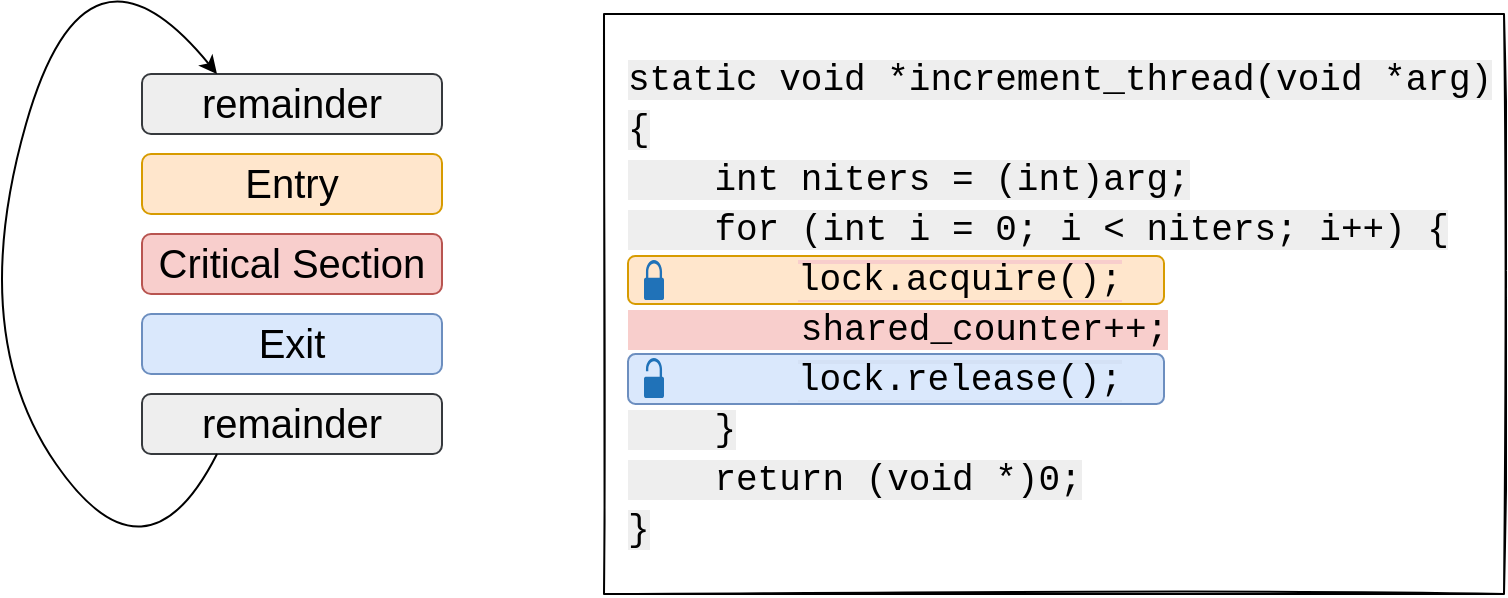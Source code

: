 <mxfile version="20.8.10" type="device"><diagram name="Page-1" id="XpLM6pjBuMtisUMq27H8"><mxGraphModel dx="184" dy="764" grid="1" gridSize="10" guides="1" tooltips="1" connect="1" arrows="1" fold="1" page="1" pageScale="1" pageWidth="850" pageHeight="1100" math="0" shadow="0"><root><mxCell id="0"/><mxCell id="1" parent="0"/><mxCell id="hwe7m3mOMqC-MSi24PNh-2" value="&lt;font style=&quot;font-size: 20px;&quot;&gt;remainder&lt;/font&gt;" style="rounded=1;whiteSpace=wrap;html=1;fillColor=#eeeeee;strokeColor=#36393d;fontSize=18;" parent="1" vertex="1"><mxGeometry x="969" y="110" width="150" height="30" as="geometry"/></mxCell><mxCell id="hwe7m3mOMqC-MSi24PNh-3" value="&lt;font style=&quot;font-size: 20px;&quot;&gt;Entry&lt;/font&gt;" style="rounded=1;whiteSpace=wrap;html=1;fillColor=#ffe6cc;strokeColor=#d79b00;fontSize=18;glass=0;" parent="1" vertex="1"><mxGeometry x="969" y="150" width="150" height="30" as="geometry"/></mxCell><mxCell id="hwe7m3mOMqC-MSi24PNh-5" value="&lt;font style=&quot;font-size: 20px;&quot;&gt;Critical Section&lt;/font&gt;" style="rounded=1;whiteSpace=wrap;html=1;fillColor=#f8cecc;strokeColor=#b85450;fontSize=18;glass=0;" parent="1" vertex="1"><mxGeometry x="969" y="190" width="150" height="30" as="geometry"/></mxCell><mxCell id="hwe7m3mOMqC-MSi24PNh-6" value="&lt;font style=&quot;font-size: 20px;&quot;&gt;Exit&lt;/font&gt;" style="rounded=1;whiteSpace=wrap;html=1;fillColor=#dae8fc;strokeColor=#6c8ebf;fontSize=18;glass=0;" parent="1" vertex="1"><mxGeometry x="969" y="230" width="150" height="30" as="geometry"/></mxCell><mxCell id="hwe7m3mOMqC-MSi24PNh-7" value="&lt;font style=&quot;font-size: 20px;&quot;&gt;remainder&lt;/font&gt;" style="rounded=1;whiteSpace=wrap;html=1;fillColor=#eeeeee;strokeColor=#36393d;fontSize=18;" parent="1" vertex="1"><mxGeometry x="969" y="270" width="150" height="30" as="geometry"/></mxCell><mxCell id="hwe7m3mOMqC-MSi24PNh-8" value="" style="curved=1;endArrow=classic;html=1;rounded=0;fontSize=20;exitX=0.25;exitY=1;exitDx=0;exitDy=0;entryX=0.25;entryY=0;entryDx=0;entryDy=0;" parent="1" source="hwe7m3mOMqC-MSi24PNh-7" target="hwe7m3mOMqC-MSi24PNh-2" edge="1"><mxGeometry width="50" height="50" relative="1" as="geometry"><mxPoint x="1241" y="400" as="sourcePoint"/><mxPoint x="1291" y="350" as="targetPoint"/><Array as="points"><mxPoint x="971" y="370"/><mxPoint x="881" y="240"/><mxPoint x="941" y="30"/></Array></mxGeometry></mxCell><mxCell id="hwe7m3mOMqC-MSi24PNh-11" value="&lt;p style=&quot;line-height: 150%;&quot;&gt;&lt;font style=&quot;font-size: 18px;&quot;&gt;&lt;span style=&quot;background-color: rgb(238, 238, 238);&quot;&gt;&lt;span style=&quot;color: rgb(0, 0, 0); font-family: &amp;quot;Courier New&amp;quot;; font-style: normal; font-variant-ligatures: normal; font-variant-caps: normal; font-weight: 400; letter-spacing: normal; orphans: 2; text-indent: 0px; text-transform: none; widows: 2; word-spacing: 0px; -webkit-text-stroke-width: 0px; text-decoration-thickness: initial; text-decoration-style: initial; text-decoration-color: initial; float: none; display: inline !important;&quot;&gt;static void *increment_thread(void *arg)&lt;/span&gt;&lt;br style=&quot;border-color: var(--border-color); color: rgb(0, 0, 0); font-family: &amp;quot;Courier New&amp;quot;; font-style: normal; font-variant-ligatures: normal; font-variant-caps: normal; font-weight: 400; letter-spacing: normal; orphans: 2; text-indent: 0px; text-transform: none; widows: 2; word-spacing: 0px; -webkit-text-stroke-width: 0px; text-decoration-thickness: initial; text-decoration-style: initial; text-decoration-color: initial;&quot;&gt;&lt;span style=&quot;color: rgb(0, 0, 0); font-family: &amp;quot;Courier New&amp;quot;; font-style: normal; font-variant-ligatures: normal; font-variant-caps: normal; font-weight: 400; letter-spacing: normal; orphans: 2; text-indent: 0px; text-transform: none; widows: 2; word-spacing: 0px; -webkit-text-stroke-width: 0px; text-decoration-thickness: initial; text-decoration-style: initial; text-decoration-color: initial; float: none; display: inline !important;&quot;&gt;{&lt;/span&gt;&lt;br style=&quot;border-color: var(--border-color); color: rgb(0, 0, 0); font-family: &amp;quot;Courier New&amp;quot;; font-style: normal; font-variant-ligatures: normal; font-variant-caps: normal; font-weight: 400; letter-spacing: normal; orphans: 2; text-indent: 0px; text-transform: none; widows: 2; word-spacing: 0px; -webkit-text-stroke-width: 0px; text-decoration-thickness: initial; text-decoration-style: initial; text-decoration-color: initial;&quot;&gt;&lt;span style=&quot;color: rgb(0, 0, 0); font-family: &amp;quot;Courier New&amp;quot;; font-style: normal; font-variant-ligatures: normal; font-variant-caps: normal; font-weight: 400; letter-spacing: normal; orphans: 2; text-indent: 0px; text-transform: none; widows: 2; word-spacing: 0px; -webkit-text-stroke-width: 0px; text-decoration-thickness: initial; text-decoration-style: initial; text-decoration-color: initial; float: none; display: inline !important;&quot;&gt;&amp;nbsp; &amp;nbsp; int niters = (int)arg;&lt;/span&gt;&lt;br style=&quot;border-color: var(--border-color); color: rgb(0, 0, 0); font-family: &amp;quot;Courier New&amp;quot;; font-style: normal; font-variant-ligatures: normal; font-variant-caps: normal; font-weight: 400; letter-spacing: normal; orphans: 2; text-indent: 0px; text-transform: none; widows: 2; word-spacing: 0px; -webkit-text-stroke-width: 0px; text-decoration-thickness: initial; text-decoration-style: initial; text-decoration-color: initial;&quot;&gt;&lt;span style=&quot;color: rgb(0, 0, 0); font-family: &amp;quot;Courier New&amp;quot;; font-style: normal; font-variant-ligatures: normal; font-variant-caps: normal; font-weight: 400; letter-spacing: normal; orphans: 2; text-indent: 0px; text-transform: none; widows: 2; word-spacing: 0px; -webkit-text-stroke-width: 0px; text-decoration-thickness: initial; text-decoration-style: initial; text-decoration-color: initial; float: none; display: inline !important;&quot;&gt;&amp;nbsp; &amp;nbsp; for (int i = 0; i &amp;lt; niters; i++) {&lt;/span&gt;&lt;/span&gt;&lt;br style=&quot;border-color: var(--border-color); color: rgb(0, 0, 0); font-family: &amp;quot;Courier New&amp;quot;; font-style: normal; font-variant-ligatures: normal; font-variant-caps: normal; font-weight: 400; letter-spacing: normal; orphans: 2; text-indent: 0px; text-transform: none; widows: 2; word-spacing: 0px; -webkit-text-stroke-width: 0px; text-decoration-thickness: initial; text-decoration-style: initial; text-decoration-color: initial;&quot;&gt;&lt;br style=&quot;border-color: var(--border-color); color: rgb(0, 0, 0); font-family: &amp;quot;Courier New&amp;quot;; font-style: normal; font-variant-ligatures: normal; font-variant-caps: normal; font-weight: 400; letter-spacing: normal; orphans: 2; text-indent: 0px; text-transform: none; widows: 2; word-spacing: 0px; -webkit-text-stroke-width: 0px; text-decoration-thickness: initial; text-decoration-style: initial; text-decoration-color: initial;&quot;&gt;&lt;span style=&quot;background-color: rgb(248, 206, 204);&quot;&gt;&lt;span style=&quot;color: rgb(0, 0, 0); font-family: &amp;quot;Courier New&amp;quot;; font-style: normal; font-variant-ligatures: normal; font-variant-caps: normal; font-weight: 400; letter-spacing: normal; orphans: 2; text-indent: 0px; text-transform: none; widows: 2; word-spacing: 0px; -webkit-text-stroke-width: 0px; text-decoration-thickness: initial; text-decoration-style: initial; text-decoration-color: initial; float: none; display: inline !important;&quot;&gt;&amp;nbsp; &amp;nbsp; &amp;nbsp; &amp;nbsp; shared_counter++;&lt;/span&gt;&lt;br style=&quot;border-color: var(--border-color); color: rgb(0, 0, 0); font-family: &amp;quot;Courier New&amp;quot;; font-style: normal; font-variant-ligatures: normal; font-variant-caps: normal; font-weight: 400; letter-spacing: normal; orphans: 2; text-indent: 0px; text-transform: none; widows: 2; word-spacing: 0px; -webkit-text-stroke-width: 0px; text-decoration-thickness: initial; text-decoration-style: initial; text-decoration-color: initial;&quot;&gt;&lt;/span&gt;&lt;br style=&quot;border-color: var(--border-color); color: rgb(0, 0, 0); font-family: &amp;quot;Courier New&amp;quot;; font-style: normal; font-variant-ligatures: normal; font-variant-caps: normal; font-weight: 400; letter-spacing: normal; orphans: 2; text-indent: 0px; text-transform: none; widows: 2; word-spacing: 0px; -webkit-text-stroke-width: 0px; text-decoration-thickness: initial; text-decoration-style: initial; text-decoration-color: initial;&quot;&gt;&lt;span style=&quot;background-color: rgb(238, 238, 238);&quot;&gt;&lt;span style=&quot;color: rgb(0, 0, 0); font-family: &amp;quot;Courier New&amp;quot;; font-style: normal; font-variant-ligatures: normal; font-variant-caps: normal; font-weight: 400; letter-spacing: normal; orphans: 2; text-indent: 0px; text-transform: none; widows: 2; word-spacing: 0px; -webkit-text-stroke-width: 0px; text-decoration-thickness: initial; text-decoration-style: initial; text-decoration-color: initial; float: none; display: inline !important;&quot;&gt;&amp;nbsp; &amp;nbsp; }&lt;/span&gt;&lt;br style=&quot;border-color: var(--border-color); color: rgb(0, 0, 0); font-family: &amp;quot;Courier New&amp;quot;; font-style: normal; font-variant-ligatures: normal; font-variant-caps: normal; font-weight: 400; letter-spacing: normal; orphans: 2; text-indent: 0px; text-transform: none; widows: 2; word-spacing: 0px; -webkit-text-stroke-width: 0px; text-decoration-thickness: initial; text-decoration-style: initial; text-decoration-color: initial;&quot;&gt;&lt;span style=&quot;color: rgb(0, 0, 0); font-family: &amp;quot;Courier New&amp;quot;; font-style: normal; font-variant-ligatures: normal; font-variant-caps: normal; font-weight: 400; letter-spacing: normal; orphans: 2; text-indent: 0px; text-transform: none; widows: 2; word-spacing: 0px; -webkit-text-stroke-width: 0px; text-decoration-thickness: initial; text-decoration-style: initial; text-decoration-color: initial; float: none; display: inline !important;&quot;&gt;&amp;nbsp; &amp;nbsp; return (void *)0;&lt;/span&gt;&lt;br style=&quot;border-color: var(--border-color); color: rgb(0, 0, 0); font-family: &amp;quot;Courier New&amp;quot;; font-style: normal; font-variant-ligatures: normal; font-variant-caps: normal; font-weight: 400; letter-spacing: normal; orphans: 2; text-indent: 0px; text-transform: none; widows: 2; word-spacing: 0px; -webkit-text-stroke-width: 0px; text-decoration-thickness: initial; text-decoration-style: initial; text-decoration-color: initial;&quot;&gt;&lt;span style=&quot;color: rgb(0, 0, 0); font-family: &amp;quot;Courier New&amp;quot;; font-style: normal; font-variant-ligatures: normal; font-variant-caps: normal; font-weight: 400; letter-spacing: normal; orphans: 2; text-indent: 0px; text-transform: none; widows: 2; word-spacing: 0px; -webkit-text-stroke-width: 0px; text-decoration-thickness: initial; text-decoration-style: initial; text-decoration-color: initial; float: none; display: inline !important;&quot;&gt;}&lt;/span&gt;&lt;/span&gt;&lt;/font&gt;&lt;/p&gt;" style="rounded=0;whiteSpace=wrap;html=1;glass=0;labelBackgroundColor=#FFFFFF;labelBorderColor=none;sketch=1;fontFamily=Courier New;fontSize=16;gradientColor=none;align=left;spacingLeft=10;" parent="1" vertex="1"><mxGeometry x="1200" y="80" width="450" height="290" as="geometry"/></mxCell><mxCell id="hwe7m3mOMqC-MSi24PNh-12" value="&lt;span style=&quot;background-color: rgb(255, 230, 204);&quot;&gt;&lt;font style=&quot;font-size: 18px;&quot;&gt;lock.acquire();&lt;/font&gt;&lt;/span&gt;" style="rounded=1;whiteSpace=wrap;html=1;glass=0;labelBackgroundColor=#F8CECC;labelBorderColor=none;fontFamily=Courier New;fontSize=16;fillColor=#ffe6cc;strokeColor=#d79b00;align=left;spacingLeft=83;" parent="1" vertex="1"><mxGeometry x="1212" y="201" width="268" height="24" as="geometry"/></mxCell><mxCell id="hwe7m3mOMqC-MSi24PNh-13" value="&lt;span style=&quot;background-color: rgb(218, 232, 252);&quot;&gt;&lt;font style=&quot;font-size: 18px;&quot;&gt;lock.release();&lt;/font&gt;&lt;/span&gt;" style="rounded=1;whiteSpace=wrap;html=1;glass=0;labelBackgroundColor=#D4E1F5;labelBorderColor=none;fontFamily=Courier New;fontSize=16;fillColor=#dae8fc;strokeColor=#6c8ebf;align=left;spacingLeft=83;" parent="1" vertex="1"><mxGeometry x="1212" y="250" width="268" height="25" as="geometry"/></mxCell><mxCell id="Oqwvyl_b2jMjSTbC6IRl-6" value="" style="sketch=0;pointerEvents=1;shadow=0;dashed=0;html=1;strokeColor=none;labelPosition=center;verticalLabelPosition=bottom;verticalAlign=top;outlineConnect=0;align=center;shape=mxgraph.office.security.lock_unprotected;fillColor=#2072B8;comic=0;" vertex="1" parent="1"><mxGeometry x="1220" y="252" width="10" height="20" as="geometry"/></mxCell><mxCell id="Oqwvyl_b2jMjSTbC6IRl-7" value="" style="sketch=0;pointerEvents=1;shadow=0;dashed=0;html=1;strokeColor=none;labelPosition=center;verticalLabelPosition=bottom;verticalAlign=top;outlineConnect=0;align=center;shape=mxgraph.office.security.lock_protected;fillColor=#2072B8;comic=0;" vertex="1" parent="1"><mxGeometry x="1220" y="203" width="10" height="20" as="geometry"/></mxCell></root></mxGraphModel></diagram></mxfile>